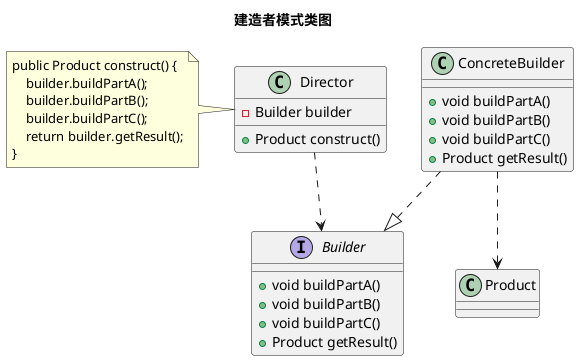 @startuml

title 建造者模式类图

class Product

interface Builder {
    + void buildPartA()
    + void buildPartB()
    + void buildPartC()
    + Product getResult()
}

class ConcreteBuilder {
    + void buildPartA()
    + void buildPartB()
    + void buildPartC()
    + Product getResult()
}

class Director {
    - Builder builder
    + Product construct()
}

note left of Director
public Product construct() {
    builder.buildPartA();
    builder.buildPartB();
    builder.buildPartC();
    return builder.getResult();
}
end note

ConcreteBuilder ..|> Builder
ConcreteBuilder ..> Product
Director ..> Builder

@enduml
